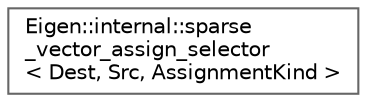 digraph "Graphical Class Hierarchy"
{
 // LATEX_PDF_SIZE
  bgcolor="transparent";
  edge [fontname=Helvetica,fontsize=10,labelfontname=Helvetica,labelfontsize=10];
  node [fontname=Helvetica,fontsize=10,shape=box,height=0.2,width=0.4];
  rankdir="LR";
  Node0 [id="Node000000",label="Eigen::internal::sparse\l_vector_assign_selector\l\< Dest, Src, AssignmentKind \>",height=0.2,width=0.4,color="grey40", fillcolor="white", style="filled",URL="$structEigen_1_1internal_1_1sparse__vector__assign__selector.html",tooltip=" "];
}
